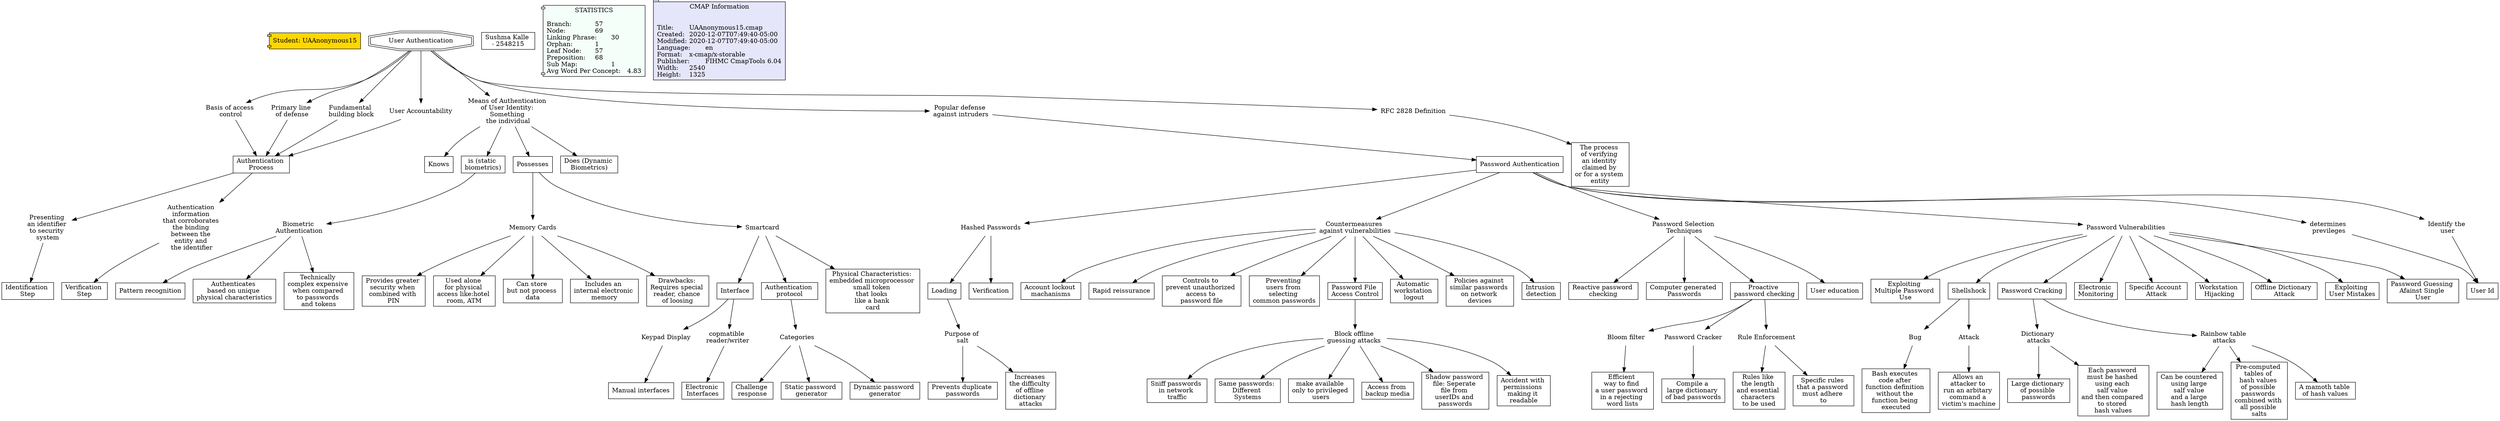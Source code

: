 // The Round Table
digraph {
	Student [label="Student: UAAnonymous15" fillcolor=gold shape=component style=filled]
	"1RRBCYT3C-K91S34-8TZ" [label="Memory Cards
" shape=none]
	"1RRBD33P5-49T7W9-91W" [label="Provides greater 
security when 
combined with 
PIN" fillcolor=white shape=rect style=filled]
	"1RRBCYT3C-K91S34-8TZ" -> "1RRBD33P5-49T7W9-91W" [constraint=true]
	"1RR9T847B-21H9CP2-10K" [label="User Authentication
" fillcolor=white shape=doubleoctagon style=filled]
	"1RR9TVC9N-20K4B9D-1RN" [label="Basis of access 
control" shape=none]
	"1RR9T847B-21H9CP2-10K" -> "1RR9TVC9N-20K4B9D-1RN" [constraint=true]
	"1RR9VXXWD-11DSW6B-265" [label="Means of Authentication 
of User Identity: 
Something 
the individual
" shape=none]
	"1RR9VXXWB-GL9X7L-262" [label=Knows fillcolor=white shape=rect style=filled]
	"1RR9VXXWD-11DSW6B-265" -> "1RR9VXXWB-GL9X7L-262" [constraint=true]
	"1RRBD9D8Y-1VKGNRQ-9C6" [label=Interface fillcolor=white shape=rect style=filled]
	"1RRBDBJXJ-216R93-9D7" [label="Keypad Display
" shape=none]
	"1RRBD9D8Y-1VKGNRQ-9C6" -> "1RRBDBJXJ-216R93-9D7" [constraint=true]
	"1RR9V0B19-Z984F9-1VV" [label="Presenting 
an identifier 
to security 
system" shape=none]
	"1RR9V0B17-PX399S-1VR" [label="Identification 
Step" fillcolor=white shape=rect style=filled]
	"1RR9V0B19-Z984F9-1VV" -> "1RR9V0B17-PX399S-1VR" [constraint=true]
	"1RR9VXXWD-11DSW6B-265" [label="Means of Authentication 
of User Identity: 
Something 
the individual
" shape=none]
	"1RR9W1Q97-1HYKQZM-28W" [label="is (static 
biometrics)" fillcolor=white shape=rect style=filled]
	"1RR9VXXWD-11DSW6B-265" -> "1RR9W1Q97-1HYKQZM-28W" [constraint=true]
	"1RRB3DG6J-6PKZPM-4XQ" [label="Hashed Passwords
" shape=none]
	"1RRB3DG6G-1LRFNYH-4XM" [label=Loading fillcolor=white shape=rect style=filled]
	"1RRB3DG6J-6PKZPM-4XQ" -> "1RRB3DG6G-1LRFNYH-4XM" [constraint=true]
	"1RR9T847B-21H9CP2-10K" [label="User Authentication
" fillcolor=white shape=doubleoctagon style=filled]
	"1RRB09WCV-7BHH34-2LB" [label="Popular defense 
against intruders
" shape=none]
	"1RR9T847B-21H9CP2-10K" -> "1RRB09WCV-7BHH34-2LB" [constraint=true]
	"1RRB24KPB-MY3HG5-3Z0" [label="Countermeasures 
against vulnerabilities
" shape=none]
	"1RRB2FGV7-TSNFLR-45S" [label="Account lockout 
machanisms" fillcolor=white shape=rect style=filled]
	"1RRB24KPB-MY3HG5-3Z0" -> "1RRB2FGV7-TSNFLR-45S" [constraint=true]
	"1RRBDBJXJ-216R93-9D7" [label="Keypad Display
" shape=none]
	"1RRBDBJXH-NPBM63-9D4" [label="Manual interfaces
" fillcolor=white shape=rect style=filled]
	"1RRBDBJXJ-216R93-9D7" -> "1RRBDBJXH-NPBM63-9D4" [constraint=true]
	"1RR9TR8LF-XXC3CV-1M8" [label="Primary line 
of defense
" shape=none]
	"1RR9RHB7N-225GHHN-PP" [label="Authentication 
Process" fillcolor=white shape=rect style=filled]
	"1RR9TR8LF-XXC3CV-1M8" -> "1RR9RHB7N-225GHHN-PP" [constraint=true]
	"1RRB09WCS-TPP6P-2L7" [label="Password Authentication
" fillcolor=white shape=rect style=filled]
	"1RRBCD675-FLHJ8-7RW" [label="Password Selection 
Techniques" shape=none]
	"1RRB09WCS-TPP6P-2L7" -> "1RRBCD675-FLHJ8-7RW" [constraint=true]
	"1RRB1TZ19-1LGMN39-3C4" [label="Password Vulnerabilities
" shape=none]
	"1RRB21PFN-22W747H-3VN" [label="Exploiting 
Multiple Password 
Use" fillcolor=white shape=rect style=filled]
	"1RRB1TZ19-1LGMN39-3C4" -> "1RRB21PFN-22W747H-3VN" [constraint=true]
	"1RRBCD675-FLHJ8-7RW" [label="Password Selection 
Techniques" shape=none]
	"1RRBCH2WH-HH8HL9-7ZR" [label="Reactive password 
checking" fillcolor=white shape=rect style=filled]
	"1RRBCD675-FLHJ8-7RW" -> "1RRBCH2WH-HH8HL9-7ZR" [constraint=true]
	"1RRBDKKMB-1C5PSV1-9P7" [label=Categories shape=none]
	"1RRBDMBGC-1LQD0ZF-9SP" [label="Challenge 
response" fillcolor=white shape=rect style=filled]
	"1RRBDKKMB-1C5PSV1-9P7" -> "1RRBDMBGC-1LQD0ZF-9SP" [constraint=true]
	"1RRBBZH64-X499GL-760" [label="Block offline 
guessing attacks 
" shape=none]
	"1RRBC4KP4-PRFN1J-7HH" [label="Sniff passwords 
in network 
traffic" fillcolor=white shape=rect style=filled]
	"1RRBBZH64-X499GL-760" -> "1RRBC4KP4-PRFN1J-7HH" [constraint=true]
	"1RRB111Q7-20YTXM0-38H" [label="determines 
previleges" shape=none]
	"1RRB0WF6S-239310T-34G" [label="User Id" fillcolor=white shape=rect style=filled]
	"1RRB111Q7-20YTXM0-38H" -> "1RRB0WF6S-239310T-34G" [constraint=true]
	"1RRBCVXYY-20BTFY2-8QN" [label="Bloom filter
" shape=none]
	"1RRBCVXYW-1SRXQW-8QK" [label="Efficient 
way to find 
a user password 
in a rejecting 
word lists
" fillcolor=white shape=rect style=filled]
	"1RRBCVXYY-20BTFY2-8QN" -> "1RRBCVXYW-1SRXQW-8QK" [constraint=true]
	"1RRB3DG6G-1LRFNYH-4XM" [label=Loading fillcolor=white shape=rect style=filled]
	"1RRB3GLKM-11HDTHD-50L" [label="Purpose of 
salt" shape=none]
	"1RRB3DG6G-1LRFNYH-4XM" -> "1RRB3GLKM-11HDTHD-50L" [constraint=true]
	"1RR9T847B-21H9CP2-10K" [label="User Authentication
" fillcolor=white shape=doubleoctagon style=filled]
	"1RR9VXXWD-11DSW6B-265" [label="Means of Authentication 
of User Identity: 
Something 
the individual
" shape=none]
	"1RR9T847B-21H9CP2-10K" -> "1RR9VXXWD-11DSW6B-265" [constraint=true]
	"1RRBCYT3C-K91S34-8TZ" [label="Memory Cards
" shape=none]
	"1RRBD1H0G-TGSJP8-8ZM" [label="Used alone 
for physical 
access like:hotel 
room, ATM" fillcolor=white shape=rect style=filled]
	"1RRBCYT3C-K91S34-8TZ" -> "1RRBD1H0G-TGSJP8-8ZM" [constraint=true]
	"1RRB9N05N-LLY38B-5MB" [label=Bug shape=none]
	"1RRB9N05L-17SCLB5-5M7" [label="Bash executes 
code after 
function definition 
without the 
function being 
executed" fillcolor=white shape=rect style=filled]
	"1RRB9N05N-LLY38B-5MB" -> "1RRB9N05L-17SCLB5-5M7" [constraint=true]
	"1RRBD6Z3F-24LD4TP-979" [label=Smartcard shape=none]
	"1RRBD9D8Y-1VKGNRQ-9C6" [label=Interface fillcolor=white shape=rect style=filled]
	"1RRBD6Z3F-24LD4TP-979" -> "1RRBD9D8Y-1VKGNRQ-9C6" [constraint=true]
	"1RRBCSF6S-7DC1ZZ-8M2" [label="Password Cracker
" shape=none]
	"1RRBCSF6R-17WV5KD-8LZ" [label="Compile a 
large dictionary 
of bad passwords
" fillcolor=white shape=rect style=filled]
	"1RRBCSF6S-7DC1ZZ-8M2" -> "1RRBCSF6R-17WV5KD-8LZ" [constraint=true]
	"1RRBDJWSN-1C52RHV-9MW" [label="Authentication 
protocol" fillcolor=white shape=rect style=filled]
	"1RRBDKKMB-1C5PSV1-9P7" [label=Categories shape=none]
	"1RRBDJWSN-1C52RHV-9MW" -> "1RRBDKKMB-1C5PSV1-9P7" [constraint=true]
	"1RRBBZH64-X499GL-760" [label="Block offline 
guessing attacks 
" shape=none]
	"1RRBC72WR-VMNWQF-7LM" [label="Same passwords: 
Different 
Systems" fillcolor=white shape=rect style=filled]
	"1RRBBZH64-X499GL-760" -> "1RRBC72WR-VMNWQF-7LM" [constraint=true]
	"1RRB1TZ19-1LGMN39-3C4" [label="Password Vulnerabilities
" shape=none]
	"1RRB9HZZB-B2G1Z9-5GJ" [label=Shellshock fillcolor=white shape=rect style=filled]
	"1RRB1TZ19-1LGMN39-3C4" -> "1RRB9HZZB-B2G1Z9-5GJ" [constraint=true]
	"1RRBCYT3C-K91S34-8TZ" [label="Memory Cards
" shape=none]
	"1RRBCYT39-X8VTQ5-8TW" [label="Can store 
but not process 
data" fillcolor=white shape=rect style=filled]
	"1RRBCYT3C-K91S34-8TZ" -> "1RRBCYT39-X8VTQ5-8TW" [constraint=true]
	"1RRB09WCS-TPP6P-2L7" [label="Password Authentication
" fillcolor=white shape=rect style=filled]
	"1RRB24KPB-MY3HG5-3Z0" [label="Countermeasures 
against vulnerabilities
" shape=none]
	"1RRB09WCS-TPP6P-2L7" -> "1RRB24KPB-MY3HG5-3Z0" [constraint=true]
	"1RR9T9YDS-PYVRHM-14V" [label="RFC 2828 Definition
" shape=none]
	"1RR9T9YDP-1FSDNTH-14R" [label="The process 
of verifying 
an identity 
claimed by 
or for a system 
entity" fillcolor=white shape=rect style=filled]
	"1RR9T9YDS-PYVRHM-14V" -> "1RR9T9YDP-1FSDNTH-14R" [constraint=true]
	"1RRB1QGVS-WMHJ9L-3B9" [label="Identify the 
user" shape=none]
	"1RRB0WF6S-239310T-34G" [label="User Id" fillcolor=white shape=rect style=filled]
	"1RRB1QGVS-WMHJ9L-3B9" -> "1RRB0WF6S-239310T-34G" [constraint=true]
	"1RRB9XD9Z-22KWNY-5ZF" [label="Password Cracking
" fillcolor=white shape=rect style=filled]
	"1RRBB1V54-9785QH-643" [label="Dictionary 
attacks" shape=none]
	"1RRB9XD9Z-22KWNY-5ZF" -> "1RRBB1V54-9785QH-643" [constraint=true]
	"1RRBDKKMB-1C5PSV1-9P7" [label=Categories shape=none]
	"1RRBDKKM9-28FVFNY-9P4" [label="Static password 
generator" fillcolor=white shape=rect style=filled]
	"1RRBDKKMB-1C5PSV1-9P7" -> "1RRBDKKM9-28FVFNY-9P4" [constraint=true]
	"1RRB24KPB-MY3HG5-3Z0" [label="Countermeasures 
against vulnerabilities
" shape=none]
	"1RRB2DKXR-287Z9F0-44P" [label="Rapid reissurance
" fillcolor=white shape=rect style=filled]
	"1RRB24KPB-MY3HG5-3Z0" -> "1RRB2DKXR-287Z9F0-44P" [constraint=true]
	"1RRB24KPB-MY3HG5-3Z0" [label="Countermeasures 
against vulnerabilities
" shape=none]
	"1RRB24KP8-1HNFFST-3YX" [label="Controls to 
prevent unauthorized 
access to 
password file
" fillcolor=white shape=rect style=filled]
	"1RRB24KPB-MY3HG5-3Z0" -> "1RRB24KP8-1HNFFST-3YX" [constraint=true]
	"1RRBDNX0V-D6QJZ5-9V1" [label="Biometric 
Authentication" shape=none]
	"1RRBDR4TR-20X13MD-9YR" [label="Pattern recognition
" fillcolor=white shape=rect style=filled]
	"1RRBDNX0V-D6QJZ5-9V1" -> "1RRBDR4TR-20X13MD-9YR" [constraint=true]
	"1RRBB2VLB-F5P8FH-65K" [label="Rainbow table 
attacks" shape=none]
	"1RRBBBCJ3-1N5SJR0-6P4" [label="Can be countered 
using large 
salf value 
and a large 
hash length
" fillcolor=white shape=rect style=filled]
	"1RRBB2VLB-F5P8FH-65K" -> "1RRBBBCJ3-1N5SJR0-6P4" [constraint=true]
	"1RR9VHKQ3-GLZH6C-1Z2" [label="Authentication 
information 
that corroborates 
the binding 
between the 
entity and 
the identifier
" shape=none]
	"1RR9VHKQ1-ZQVSFQ-1YZ" [label="Verification 
Step" fillcolor=white shape=rect style=filled]
	"1RR9VHKQ3-GLZH6C-1Z2" -> "1RR9VHKQ1-ZQVSFQ-1YZ" [constraint=true]
	"1RR9VXXWD-11DSW6B-265" [label="Means of Authentication 
of User Identity: 
Something 
the individual
" shape=none]
	"1RR9W1C67-GYQXHF-282" [label=Possesses fillcolor=white shape=rect style=filled]
	"1RR9VXXWD-11DSW6B-265" -> "1RR9W1C67-GYQXHF-282" [constraint=true]
	"1RRB1TZ19-1LGMN39-3C4" [label="Password Vulnerabilities
" shape=none]
	"1RRB22P7Z-29JKMZS-3XH" [label="Electronic 
Monitoring" fillcolor=white shape=rect style=filled]
	"1RRB1TZ19-1LGMN39-3C4" -> "1RRB22P7Z-29JKMZS-3XH" [constraint=true]
	"1RRB09WCV-7BHH34-2LB" [label="Popular defense 
against intruders
" shape=none]
	"1RRB09WCS-TPP6P-2L7" [label="Password Authentication
" fillcolor=white shape=rect style=filled]
	"1RRB09WCV-7BHH34-2LB" -> "1RRB09WCS-TPP6P-2L7" [constraint=true]
	"1RRBB2VLB-F5P8FH-65K" [label="Rainbow table 
attacks" shape=none]
	"1RRBB2VL9-7RCJM1-65G" [label="Pre-computed 
tables of 
hash values 
of possible 
passwords 
combined with 
all possible 
salts" fillcolor=white shape=rect style=filled]
	"1RRBB2VLB-F5P8FH-65K" -> "1RRBB2VL9-7RCJM1-65G" [constraint=true]
	"1RR9W1C67-GYQXHF-282" [label=Possesses fillcolor=white shape=rect style=filled]
	"1RRBCYT3C-K91S34-8TZ" [label="Memory Cards
" shape=none]
	"1RR9W1C67-GYQXHF-282" -> "1RRBCYT3C-K91S34-8TZ" [constraint=true]
	"1RRB24KPB-MY3HG5-3Z0" [label="Countermeasures 
against vulnerabilities
" shape=none]
	"1RRB2G7G2-25S9416-475" [label="Preventing 
users from 
selecting 
common passwords
" fillcolor=white shape=rect style=filled]
	"1RRB24KPB-MY3HG5-3Z0" -> "1RRB2G7G2-25S9416-475" [constraint=true]
	"1RR9T847B-21H9CP2-10K" [label="User Authentication
" fillcolor=white shape=doubleoctagon style=filled]
	"1RR9T9YDS-PYVRHM-14V" [label="RFC 2828 Definition
" shape=none]
	"1RR9T847B-21H9CP2-10K" -> "1RR9T9YDS-PYVRHM-14V" [constraint=true]
	"1RRB3DG6J-6PKZPM-4XQ" [label="Hashed Passwords
" shape=none]
	"1RRB3FK04-G264QK-4ZK" [label=Verification fillcolor=white shape=rect style=filled]
	"1RRB3DG6J-6PKZPM-4XQ" -> "1RRB3FK04-G264QK-4ZK" [constraint=true]
	"1RRB9SCC6-QZY9B3-5VP" [label=Attack shape=none]
	"1RRB9SCC5-7B72C3-5VL" [label="Allows an 
attacker to 
run an arbitary 
command a 
victim's machine
" fillcolor=white shape=rect style=filled]
	"1RRB9SCC6-QZY9B3-5VP" -> "1RRB9SCC5-7B72C3-5VL" [constraint=true]
	"1RRBD9D8Y-1VKGNRQ-9C6" [label=Interface fillcolor=white shape=rect style=filled]
	"1RRBDC7ZG-P7P1MW-9FM" [label="copmatible 
reader/writer" shape=none]
	"1RRBD9D8Y-1VKGNRQ-9C6" -> "1RRBDC7ZG-P7P1MW-9FM" [constraint=true]
	"1RRB24KPB-MY3HG5-3Z0" [label="Countermeasures 
against vulnerabilities
" shape=none]
	"1RRBBTC1Q-TQBCGF-744" [label="Password File 
Access Control
" fillcolor=white shape=rect style=filled]
	"1RRB24KPB-MY3HG5-3Z0" -> "1RRBBTC1Q-TQBCGF-744" [constraint=true]
	"1RRBCD675-FLHJ8-7RW" [label="Password Selection 
Techniques" shape=none]
	"1RRBCFQ8H-17KM6WJ-7Y4" [label="Computer generated 
Passwords" fillcolor=white shape=rect style=filled]
	"1RRBCD675-FLHJ8-7RW" -> "1RRBCFQ8H-17KM6WJ-7Y4" [constraint=true]
	"1RR9RHB7N-225GHHN-PP" [label="Authentication 
Process" fillcolor=white shape=rect style=filled]
	"1RR9V0B19-Z984F9-1VV" [label="Presenting 
an identifier 
to security 
system" shape=none]
	"1RR9RHB7N-225GHHN-PP" -> "1RR9V0B19-Z984F9-1VV" [constraint=true]
	"1RRBBZH64-X499GL-760" [label="Block offline 
guessing attacks 
" shape=none]
	"1RRBBZH61-1NBKHC0-75X" [label="make available 
only to privileged 
users" fillcolor=white shape=rect style=filled]
	"1RRBBZH64-X499GL-760" -> "1RRBBZH61-1NBKHC0-75X" [constraint=true]
	"1RRBCJXVV-2B3S3RS-81B" [label="Proactive 
password checking
" fillcolor=white shape=rect style=filled]
	"1RRBCNC2M-18HPX1K-874" [label="Rule Enforcement
" shape=none]
	"1RRBCJXVV-2B3S3RS-81B" -> "1RRBCNC2M-18HPX1K-874" [constraint=true]
	"1RRBCD675-FLHJ8-7RW" [label="Password Selection 
Techniques" shape=none]
	"1RRBCD673-1XV74X9-7RS" [label="User education
" fillcolor=white shape=rect style=filled]
	"1RRBCD675-FLHJ8-7RW" -> "1RRBCD673-1XV74X9-7RS" [constraint=true]
	"1RRBDKKMB-1C5PSV1-9P7" [label=Categories shape=none]
	"1RRBDL8ZF-59D40C-9QL" [label="Dynamic password 
generator" fillcolor=white shape=rect style=filled]
	"1RRBDKKMB-1C5PSV1-9P7" -> "1RRBDL8ZF-59D40C-9QL" [constraint=true]
	"1RRBBZH64-X499GL-760" [label="Block offline 
guessing attacks 
" shape=none]
	"1RRBC5DXL-15J5DMZ-7K9" [label="Access from 
backup media
" fillcolor=white shape=rect style=filled]
	"1RRBBZH64-X499GL-760" -> "1RRBC5DXL-15J5DMZ-7K9" [constraint=true]
	"1RR9RHB7N-225GHHN-PP" [label="Authentication 
Process" fillcolor=white shape=rect style=filled]
	"1RR9VHKQ3-GLZH6C-1Z2" [label="Authentication 
information 
that corroborates 
the binding 
between the 
entity and 
the identifier
" shape=none]
	"1RR9RHB7N-225GHHN-PP" -> "1RR9VHKQ3-GLZH6C-1Z2" [constraint=true]
	"1RRB9HZZB-B2G1Z9-5GJ" [label=Shellshock fillcolor=white shape=rect style=filled]
	"1RRB9SCC6-QZY9B3-5VP" [label=Attack shape=none]
	"1RRB9HZZB-B2G1Z9-5GJ" -> "1RRB9SCC6-QZY9B3-5VP" [constraint=true]
	"1RRBCYT3C-K91S34-8TZ" [label="Memory Cards
" shape=none]
	"1RRBD09Z2-1Y4R1HF-8XF" [label="Includes an 
internal electronic 
memory" fillcolor=white shape=rect style=filled]
	"1RRBCYT3C-K91S34-8TZ" -> "1RRBD09Z2-1Y4R1HF-8XF" [constraint=true]
	"1RRBCD675-FLHJ8-7RW" [label="Password Selection 
Techniques" shape=none]
	"1RRBCJXVV-2B3S3RS-81B" [label="Proactive 
password checking
" fillcolor=white shape=rect style=filled]
	"1RRBCD675-FLHJ8-7RW" -> "1RRBCJXVV-2B3S3RS-81B" [constraint=true]
	"1RR9W1Q97-1HYKQZM-28W" [label="is (static 
biometrics)" fillcolor=white shape=rect style=filled]
	"1RRBDNX0V-D6QJZ5-9V1" [label="Biometric 
Authentication" shape=none]
	"1RR9W1Q97-1HYKQZM-28W" -> "1RRBDNX0V-D6QJZ5-9V1" [constraint=true]
	"1RRB24KPB-MY3HG5-3Z0" [label="Countermeasures 
against vulnerabilities
" shape=none]
	"1RRB2K834-21GD6D6-4B2" [label="Automatic 
workstation 
logout" fillcolor=white shape=rect style=filled]
	"1RRB24KPB-MY3HG5-3Z0" -> "1RRB2K834-21GD6D6-4B2" [constraint=true]
	"1RRB09WCS-TPP6P-2L7" [label="Password Authentication
" fillcolor=white shape=rect style=filled]
	"1RRB3DG6J-6PKZPM-4XQ" [label="Hashed Passwords
" shape=none]
	"1RRB09WCS-TPP6P-2L7" -> "1RRB3DG6J-6PKZPM-4XQ" [constraint=true]
	"1RRB24KPB-MY3HG5-3Z0" [label="Countermeasures 
against vulnerabilities
" shape=none]
	"1RRB2MCH2-TKX2GV-4D0" [label="Policies against 
similar passwords 
on network 
devices" fillcolor=white shape=rect style=filled]
	"1RRB24KPB-MY3HG5-3Z0" -> "1RRB2MCH2-TKX2GV-4D0" [constraint=true]
	"1RRBBZH64-X499GL-760" [label="Block offline 
guessing attacks 
" shape=none]
	"1RRBC23Q1-1H762F8-7DH" [label="Shadow password 
file: Seperate 
file from 
userIDs and 
passwords" fillcolor=white shape=rect style=filled]
	"1RRBBZH64-X499GL-760" -> "1RRBC23Q1-1H762F8-7DH" [constraint=true]
	"1RR9VXXWD-11DSW6B-265" [label="Means of Authentication 
of User Identity: 
Something 
the individual
" shape=none]
	"1RR9W2M9P-SZYC07-2B6" [label="Does (Dynamic 
Biometrics)" fillcolor=white shape=rect style=filled]
	"1RR9VXXWD-11DSW6B-265" -> "1RR9W2M9P-SZYC07-2B6" [constraint=true]
	"1RRB1TZ19-1LGMN39-3C4" [label="Password Vulnerabilities
" shape=none]
	"1RRB1XCGP-XT4PBJ-3MS" [label="Specific Account 
Attack" fillcolor=white shape=rect style=filled]
	"1RRB1TZ19-1LGMN39-3C4" -> "1RRB1XCGP-XT4PBJ-3MS" [constraint=true]
	"1RRBD6Z3F-24LD4TP-979" [label=Smartcard shape=none]
	"1RRBDJWSN-1C52RHV-9MW" [label="Authentication 
protocol" fillcolor=white shape=rect style=filled]
	"1RRBD6Z3F-24LD4TP-979" -> "1RRBDJWSN-1C52RHV-9MW" [constraint=true]
	"1RRB3GLKM-11HDTHD-50L" [label="Purpose of 
salt" shape=none]
	"1RRB3GLKL-1WFTJKV-50H" [label="Prevents duplicate 
passwords" fillcolor=white shape=rect style=filled]
	"1RRB3GLKM-11HDTHD-50L" -> "1RRB3GLKL-1WFTJKV-50H" [constraint=true]
	"1RRBCNC2M-18HPX1K-874" [label="Rule Enforcement
" shape=none]
	"1RRBCQXCM-51J2W0-8J2" [label="Rules like 
the length 
and essential 
characters 
to be used
" fillcolor=white shape=rect style=filled]
	"1RRBCNC2M-18HPX1K-874" -> "1RRBCQXCM-51J2W0-8J2" [constraint=true]
	"1RRBCJXVV-2B3S3RS-81B" [label="Proactive 
password checking
" fillcolor=white shape=rect style=filled]
	"1RRBCVXYY-20BTFY2-8QN" [label="Bloom filter
" shape=none]
	"1RRBCJXVV-2B3S3RS-81B" -> "1RRBCVXYY-20BTFY2-8QN" [constraint=true]
	"1RRBCNC2M-18HPX1K-874" [label="Rule Enforcement
" shape=none]
	"1RRBCNC2L-32FKWH-871" [label="Specific rules 
that a password 
must adhere 
to" fillcolor=white shape=rect style=filled]
	"1RRBCNC2M-18HPX1K-874" -> "1RRBCNC2L-32FKWH-871" [constraint=true]
	"1RR9TVC9N-20K4B9D-1RN" [label="Basis of access 
control" shape=none]
	"1RR9RHB7N-225GHHN-PP" [label="Authentication 
Process" fillcolor=white shape=rect style=filled]
	"1RR9TVC9N-20K4B9D-1RN" -> "1RR9RHB7N-225GHHN-PP" [constraint=true]
	"1RRB24KPB-MY3HG5-3Z0" [label="Countermeasures 
against vulnerabilities
" shape=none]
	"1RRB2CZYW-9PCJSL-43J" [label="Intrusion 
detection" fillcolor=white shape=rect style=filled]
	"1RRB24KPB-MY3HG5-3Z0" -> "1RRB2CZYW-9PCJSL-43J" [constraint=true]
	"1RR9TT026-112ZXTS-1PV" [label="Fundamental 
building block
" shape=none]
	"1RR9RHB7N-225GHHN-PP" [label="Authentication 
Process" fillcolor=white shape=rect style=filled]
	"1RR9TT026-112ZXTS-1PV" -> "1RR9RHB7N-225GHHN-PP" [constraint=true]
	"1RRBD6Z3F-24LD4TP-979" [label=Smartcard shape=none]
	"1RRBD6Z3D-NBFJZJ-976" [label="Physical Characteristics: 
embedded microprocessor 
small token 
that looks 
like a bank 
card" fillcolor=white shape=rect style=filled]
	"1RRBD6Z3F-24LD4TP-979" -> "1RRBD6Z3D-NBFJZJ-976" [constraint=true]
	"1RRBCJXVV-2B3S3RS-81B" [label="Proactive 
password checking
" fillcolor=white shape=rect style=filled]
	"1RRBCSF6S-7DC1ZZ-8M2" [label="Password Cracker
" shape=none]
	"1RRBCJXVV-2B3S3RS-81B" -> "1RRBCSF6S-7DC1ZZ-8M2" [constraint=true]
	"1RRB1TZ19-1LGMN39-3C4" [label="Password Vulnerabilities
" shape=none]
	"1RRB1Z18H-2500YML-3QY" [label="Workstation 
Hijacking" fillcolor=white shape=rect style=filled]
	"1RRB1TZ19-1LGMN39-3C4" -> "1RRB1Z18H-2500YML-3QY" [constraint=true]
	"1RRB1TZ19-1LGMN39-3C4" [label="Password Vulnerabilities
" shape=none]
	"1RRB9XD9Z-22KWNY-5ZF" [label="Password Cracking
" fillcolor=white shape=rect style=filled]
	"1RRB1TZ19-1LGMN39-3C4" -> "1RRB9XD9Z-22KWNY-5ZF" [constraint=true]
	"1RRBB1V54-9785QH-643" [label="Dictionary 
attacks" shape=none]
	"1RRBB1V52-1RFJ5L6-640" [label="Large dictionary 
of possible 
passwords" fillcolor=white shape=rect style=filled]
	"1RRBB1V54-9785QH-643" -> "1RRBB1V52-1RFJ5L6-640" [constraint=true]
	"1RRBDNX0V-D6QJZ5-9V1" [label="Biometric 
Authentication" shape=none]
	"1RRBDNX0T-DZPDVF-9TY" [label="Authenticates 
based on unique 
physical characteristics
" fillcolor=white shape=rect style=filled]
	"1RRBDNX0V-D6QJZ5-9V1" -> "1RRBDNX0T-DZPDVF-9TY" [constraint=true]
	"1RR9T847B-21H9CP2-10K" [label="User Authentication
" fillcolor=white shape=doubleoctagon style=filled]
	"1RR9TT026-112ZXTS-1PV" [label="Fundamental 
building block
" shape=none]
	"1RR9T847B-21H9CP2-10K" -> "1RR9TT026-112ZXTS-1PV" [constraint=true]
	"1RRB1TZ19-1LGMN39-3C4" [label="Password Vulnerabilities
" shape=none]
	"1RRB1TZ17-1P2W8NC-3C1" [label="Offline Dictionary 
Attack" fillcolor=white shape=rect style=filled]
	"1RRB1TZ19-1LGMN39-3C4" -> "1RRB1TZ17-1P2W8NC-3C1" [constraint=true]
	"1RR9T847B-21H9CP2-10K" [label="User Authentication
" fillcolor=white shape=doubleoctagon style=filled]
	"1RR9TWNHP-241LS71-1TD" [label="User Accountability
" shape=none]
	"1RR9T847B-21H9CP2-10K" -> "1RR9TWNHP-241LS71-1TD" [constraint=true]
	"1RRB1TZ19-1LGMN39-3C4" [label="Password Vulnerabilities
" shape=none]
	"1RRB20V88-233M8CG-3SZ" [label="Exploiting 
User Mistakes
" fillcolor=white shape=rect style=filled]
	"1RRB1TZ19-1LGMN39-3C4" -> "1RRB20V88-233M8CG-3SZ" [constraint=true]
	"1RRB09WCS-TPP6P-2L7" [label="Password Authentication
" fillcolor=white shape=rect style=filled]
	"1RRB111Q7-20YTXM0-38H" [label="determines 
previleges" shape=none]
	"1RRB09WCS-TPP6P-2L7" -> "1RRB111Q7-20YTXM0-38H" [constraint=true]
	"1RR9T847B-21H9CP2-10K" [label="User Authentication
" fillcolor=white shape=doubleoctagon style=filled]
	"1RR9TR8LF-XXC3CV-1M8" [label="Primary line 
of defense
" shape=none]
	"1RR9T847B-21H9CP2-10K" -> "1RR9TR8LF-XXC3CV-1M8" [constraint=true]
	"1RRB09WCS-TPP6P-2L7" [label="Password Authentication
" fillcolor=white shape=rect style=filled]
	"1RRB1TZ19-1LGMN39-3C4" [label="Password Vulnerabilities
" shape=none]
	"1RRB09WCS-TPP6P-2L7" -> "1RRB1TZ19-1LGMN39-3C4" [constraint=true]
	"1RRBB1V54-9785QH-643" [label="Dictionary 
attacks" shape=none]
	"1RRBB64JB-27RBH00-6F1" [label="Each password 
must be hashed 
using each 
salf value 
and then compared 
to stored 
hash values
" fillcolor=white shape=rect style=filled]
	"1RRBB1V54-9785QH-643" -> "1RRBB64JB-27RBH00-6F1" [constraint=true]
	"1RR9TWNHP-241LS71-1TD" [label="User Accountability
" shape=none]
	"1RR9RHB7N-225GHHN-PP" [label="Authentication 
Process" fillcolor=white shape=rect style=filled]
	"1RR9TWNHP-241LS71-1TD" -> "1RR9RHB7N-225GHHN-PP" [constraint=true]
	"1RRB1TZ19-1LGMN39-3C4" [label="Password Vulnerabilities
" shape=none]
	"1RRB1XZXB-236HV6R-3P3" [label="Password Guessing 
Afainst Single 
User" fillcolor=white shape=rect style=filled]
	"1RRB1TZ19-1LGMN39-3C4" -> "1RRB1XZXB-236HV6R-3P3" [constraint=true]
	"1RRBB2VLB-F5P8FH-65K" [label="Rainbow table 
attacks" shape=none]
	"1RRBB9K9B-1T3CJQJ-6MN" [label="A mamoth table 
of hash values
" fillcolor=white shape=rect style=filled]
	"1RRBB2VLB-F5P8FH-65K" -> "1RRBB9K9B-1T3CJQJ-6MN" [constraint=true]
	"1RRB09WCS-TPP6P-2L7" [label="Password Authentication
" fillcolor=white shape=rect style=filled]
	"1RRB1QGVS-WMHJ9L-3B9" [label="Identify the 
user" shape=none]
	"1RRB09WCS-TPP6P-2L7" -> "1RRB1QGVS-WMHJ9L-3B9" [constraint=true]
	"1RRB9HZZB-B2G1Z9-5GJ" [label=Shellshock fillcolor=white shape=rect style=filled]
	"1RRB9N05N-LLY38B-5MB" [label=Bug shape=none]
	"1RRB9HZZB-B2G1Z9-5GJ" -> "1RRB9N05N-LLY38B-5MB" [constraint=true]
	"1RRB9XD9Z-22KWNY-5ZF" [label="Password Cracking
" fillcolor=white shape=rect style=filled]
	"1RRBB2VLB-F5P8FH-65K" [label="Rainbow table 
attacks" shape=none]
	"1RRB9XD9Z-22KWNY-5ZF" -> "1RRBB2VLB-F5P8FH-65K" [constraint=true]
	"1RRBCYT3C-K91S34-8TZ" [label="Memory Cards
" shape=none]
	"1RRBD4L40-KYTP4-94B" [label="Drawbacks: 
Requires special 
reader, chance 
of loosing
" fillcolor=white shape=rect style=filled]
	"1RRBCYT3C-K91S34-8TZ" -> "1RRBD4L40-KYTP4-94B" [constraint=true]
	"1RRBBZH64-X499GL-760" [label="Block offline 
guessing attacks 
" shape=none]
	"1RRBC82DR-9W1SBC-7N6" [label="Accident with 
permissions 
making it 
readable" fillcolor=white shape=rect style=filled]
	"1RRBBZH64-X499GL-760" -> "1RRBC82DR-9W1SBC-7N6" [constraint=true]
	"1RRBDNX0V-D6QJZ5-9V1" [label="Biometric 
Authentication" shape=none]
	"1RRBDSLMZ-D2NFZ3-9ZZ" [label="Technically 
complex expensive 
when compared 
to passwords 
and tokens
" fillcolor=white shape=rect style=filled]
	"1RRBDNX0V-D6QJZ5-9V1" -> "1RRBDSLMZ-D2NFZ3-9ZZ" [constraint=true]
	"1RRBBTC1Q-TQBCGF-744" [label="Password File 
Access Control
" fillcolor=white shape=rect style=filled]
	"1RRBBZH64-X499GL-760" [label="Block offline 
guessing attacks 
" shape=none]
	"1RRBBTC1Q-TQBCGF-744" -> "1RRBBZH64-X499GL-760" [constraint=true]
	"1RR9W1C67-GYQXHF-282" [label=Possesses fillcolor=white shape=rect style=filled]
	"1RRBD6Z3F-24LD4TP-979" [label=Smartcard shape=none]
	"1RR9W1C67-GYQXHF-282" -> "1RRBD6Z3F-24LD4TP-979" [constraint=true]
	"1RRB3GLKM-11HDTHD-50L" [label="Purpose of 
salt" shape=none]
	"1RRB3PR2H-L612J0-569" [label="Increases 
the difficulty 
of offline 
dictionary 
attacks" fillcolor=white shape=rect style=filled]
	"1RRB3GLKM-11HDTHD-50L" -> "1RRB3PR2H-L612J0-569" [constraint=true]
	"1RRBDC7ZG-P7P1MW-9FM" [label="copmatible 
reader/writer" shape=none]
	"1RRBDC7ZD-T1GKCQ-9FJ" [label="Electronic 
Interfaces" fillcolor=white shape=rect style=filled]
	"1RRBDC7ZG-P7P1MW-9FM" -> "1RRBDC7ZD-T1GKCQ-9FJ" [constraint=true]
	"1RRBF18JS-16SLHZJ-BFL" [label="Sushma Kalle 
- 2548215" fillcolor=white shape=rect style=filled]
	statictics [label="STATISTICS
\lBranch:		57\lNode:		69\lLinking Phrase:	30\lOrphan:		1\lLeaf Node:	57\lPreposition:	68\lSub Map:		1\lAvg Word Per Concept:	4.83\l" Gsplines=true fillcolor="#F5FFFA" shape=component style=filled]
	file_info [label="CMAP Information

\lTitle:	UAAnonymous15.cmap\lCreated:	2020-12-07T07:49:40-05:00\lModified:	2020-12-07T07:49:40-05:00\lLanguage:	en\lFormat:	x-cmap/x-storable\lPublisher:	FIHMC CmapTools 6.04\lWidth:	2540\lHeight:	1325\l" Gsplines=true fillcolor="#E6E6FA" shape=tab style=filled]
}
